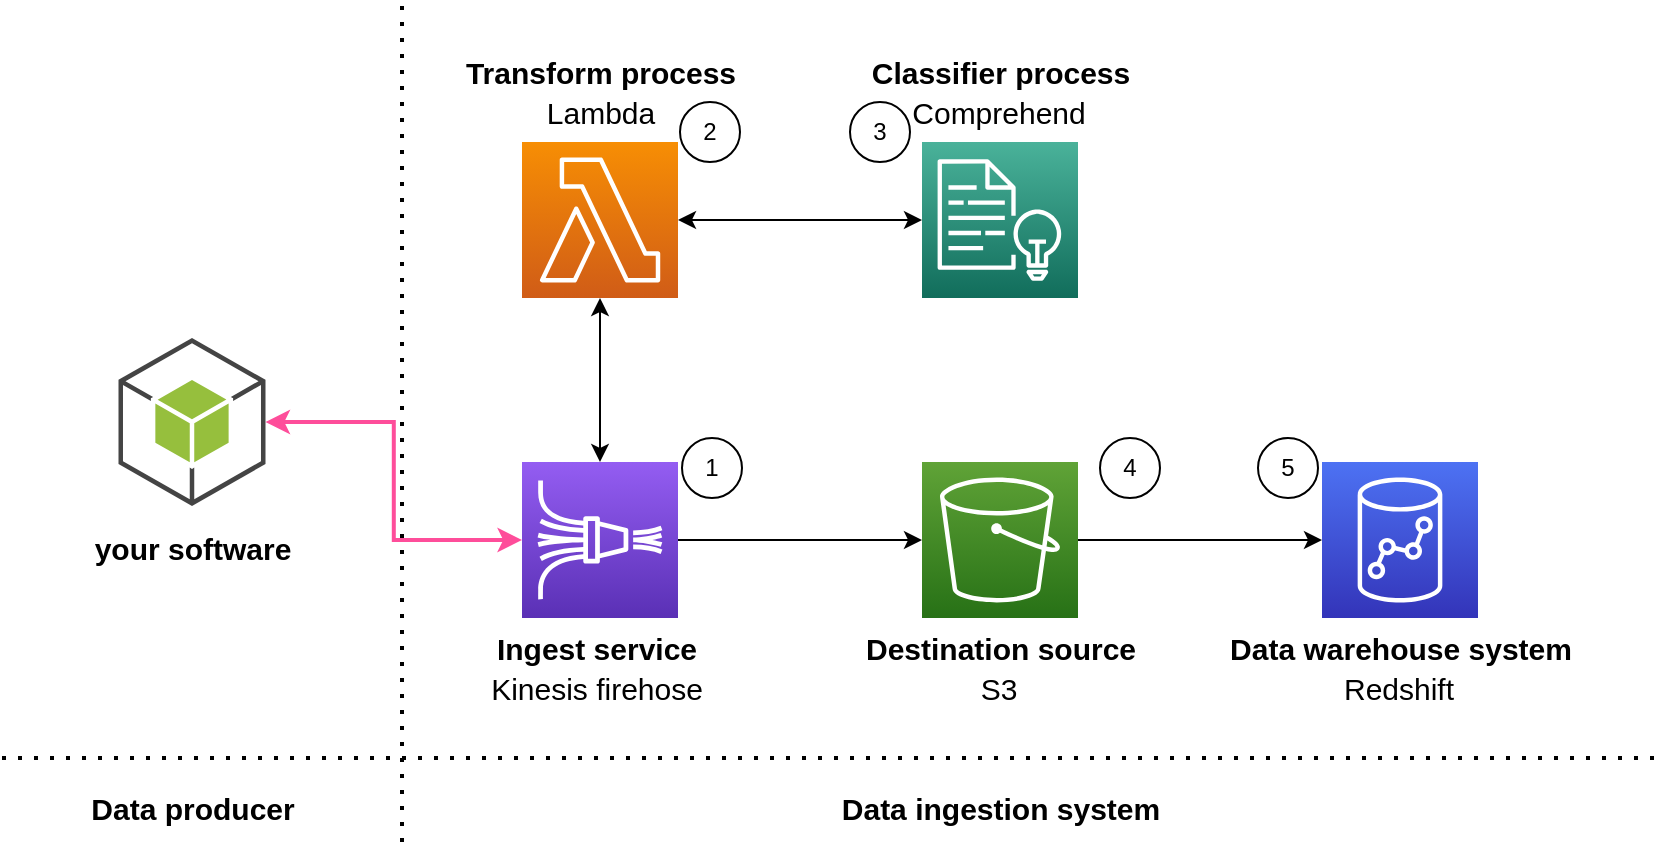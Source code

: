 <mxfile version="21.2.3" type="device">
  <diagram name="Página-1" id="lKf85ZOPfS_hmK7aLmTw">
    <mxGraphModel dx="880" dy="1621" grid="1" gridSize="10" guides="1" tooltips="1" connect="1" arrows="1" fold="1" page="1" pageScale="1" pageWidth="827" pageHeight="1169" math="0" shadow="0">
      <root>
        <mxCell id="0" />
        <mxCell id="1" parent="0" />
        <mxCell id="9FzsS78TiSVyDYdrgFTf-1" value="" style="sketch=0;points=[[0,0,0],[0.25,0,0],[0.5,0,0],[0.75,0,0],[1,0,0],[0,1,0],[0.25,1,0],[0.5,1,0],[0.75,1,0],[1,1,0],[0,0.25,0],[0,0.5,0],[0,0.75,0],[1,0.25,0],[1,0.5,0],[1,0.75,0]];outlineConnect=0;fontColor=#232F3E;gradientColor=#4D72F3;gradientDirection=north;fillColor=#3334B9;strokeColor=#ffffff;dashed=0;verticalLabelPosition=bottom;verticalAlign=top;align=center;html=1;fontSize=12;fontStyle=0;aspect=fixed;shape=mxgraph.aws4.resourceIcon;resIcon=mxgraph.aws4.redshift;" vertex="1" parent="1">
          <mxGeometry x="670" y="132" width="78" height="78" as="geometry" />
        </mxCell>
        <mxCell id="9FzsS78TiSVyDYdrgFTf-6" style="edgeStyle=orthogonalEdgeStyle;rounded=0;orthogonalLoop=1;jettySize=auto;html=1;startArrow=classic;startFill=1;" edge="1" parent="1" source="9FzsS78TiSVyDYdrgFTf-2" target="9FzsS78TiSVyDYdrgFTf-5">
          <mxGeometry relative="1" as="geometry" />
        </mxCell>
        <mxCell id="9FzsS78TiSVyDYdrgFTf-8" style="edgeStyle=orthogonalEdgeStyle;rounded=0;orthogonalLoop=1;jettySize=auto;html=1;" edge="1" parent="1" source="9FzsS78TiSVyDYdrgFTf-2" target="9FzsS78TiSVyDYdrgFTf-4">
          <mxGeometry relative="1" as="geometry" />
        </mxCell>
        <mxCell id="9FzsS78TiSVyDYdrgFTf-2" value="" style="sketch=0;points=[[0,0,0],[0.25,0,0],[0.5,0,0],[0.75,0,0],[1,0,0],[0,1,0],[0.25,1,0],[0.5,1,0],[0.75,1,0],[1,1,0],[0,0.25,0],[0,0.5,0],[0,0.75,0],[1,0.25,0],[1,0.5,0],[1,0.75,0]];outlineConnect=0;fontColor=#232F3E;gradientColor=#945DF2;gradientDirection=north;fillColor=#5A30B5;strokeColor=#ffffff;dashed=0;verticalLabelPosition=bottom;verticalAlign=top;align=center;html=1;fontSize=12;fontStyle=0;aspect=fixed;shape=mxgraph.aws4.resourceIcon;resIcon=mxgraph.aws4.kinesis_data_firehose;" vertex="1" parent="1">
          <mxGeometry x="270" y="132" width="78" height="78" as="geometry" />
        </mxCell>
        <mxCell id="9FzsS78TiSVyDYdrgFTf-3" value="" style="sketch=0;points=[[0,0,0],[0.25,0,0],[0.5,0,0],[0.75,0,0],[1,0,0],[0,1,0],[0.25,1,0],[0.5,1,0],[0.75,1,0],[1,1,0],[0,0.25,0],[0,0.5,0],[0,0.75,0],[1,0.25,0],[1,0.5,0],[1,0.75,0]];outlineConnect=0;fontColor=#232F3E;gradientColor=#4AB29A;gradientDirection=north;fillColor=#116D5B;strokeColor=#ffffff;dashed=0;verticalLabelPosition=bottom;verticalAlign=top;align=center;html=1;fontSize=12;fontStyle=0;aspect=fixed;shape=mxgraph.aws4.resourceIcon;resIcon=mxgraph.aws4.comprehend;" vertex="1" parent="1">
          <mxGeometry x="470" y="-28" width="78" height="78" as="geometry" />
        </mxCell>
        <mxCell id="9FzsS78TiSVyDYdrgFTf-9" style="edgeStyle=orthogonalEdgeStyle;rounded=0;orthogonalLoop=1;jettySize=auto;html=1;entryX=0;entryY=0.5;entryDx=0;entryDy=0;entryPerimeter=0;" edge="1" parent="1" source="9FzsS78TiSVyDYdrgFTf-4" target="9FzsS78TiSVyDYdrgFTf-1">
          <mxGeometry relative="1" as="geometry">
            <mxPoint x="590" y="171" as="targetPoint" />
          </mxGeometry>
        </mxCell>
        <mxCell id="9FzsS78TiSVyDYdrgFTf-4" value="" style="sketch=0;points=[[0,0,0],[0.25,0,0],[0.5,0,0],[0.75,0,0],[1,0,0],[0,1,0],[0.25,1,0],[0.5,1,0],[0.75,1,0],[1,1,0],[0,0.25,0],[0,0.5,0],[0,0.75,0],[1,0.25,0],[1,0.5,0],[1,0.75,0]];outlineConnect=0;fontColor=#232F3E;gradientColor=#60A337;gradientDirection=north;fillColor=#277116;strokeColor=#ffffff;dashed=0;verticalLabelPosition=bottom;verticalAlign=top;align=center;html=1;fontSize=12;fontStyle=0;aspect=fixed;shape=mxgraph.aws4.resourceIcon;resIcon=mxgraph.aws4.s3;" vertex="1" parent="1">
          <mxGeometry x="470" y="132" width="78" height="78" as="geometry" />
        </mxCell>
        <mxCell id="9FzsS78TiSVyDYdrgFTf-7" style="edgeStyle=orthogonalEdgeStyle;rounded=0;orthogonalLoop=1;jettySize=auto;html=1;startArrow=classic;startFill=1;" edge="1" parent="1" source="9FzsS78TiSVyDYdrgFTf-5" target="9FzsS78TiSVyDYdrgFTf-3">
          <mxGeometry relative="1" as="geometry" />
        </mxCell>
        <mxCell id="9FzsS78TiSVyDYdrgFTf-5" value="" style="sketch=0;points=[[0,0,0],[0.25,0,0],[0.5,0,0],[0.75,0,0],[1,0,0],[0,1,0],[0.25,1,0],[0.5,1,0],[0.75,1,0],[1,1,0],[0,0.25,0],[0,0.5,0],[0,0.75,0],[1,0.25,0],[1,0.5,0],[1,0.75,0]];outlineConnect=0;fontColor=#232F3E;gradientColor=#F78E04;gradientDirection=north;fillColor=#D05C17;strokeColor=#ffffff;dashed=0;verticalLabelPosition=bottom;verticalAlign=top;align=center;html=1;fontSize=12;fontStyle=0;aspect=fixed;shape=mxgraph.aws4.resourceIcon;resIcon=mxgraph.aws4.lambda;" vertex="1" parent="1">
          <mxGeometry x="270" y="-28" width="78" height="78" as="geometry" />
        </mxCell>
        <mxCell id="9FzsS78TiSVyDYdrgFTf-11" style="edgeStyle=orthogonalEdgeStyle;rounded=0;orthogonalLoop=1;jettySize=auto;html=1;entryX=0;entryY=0.5;entryDx=0;entryDy=0;entryPerimeter=0;startArrow=classic;startFill=1;strokeColor=#fe4d9a;strokeWidth=2;" edge="1" parent="1" source="9FzsS78TiSVyDYdrgFTf-10" target="9FzsS78TiSVyDYdrgFTf-2">
          <mxGeometry relative="1" as="geometry" />
        </mxCell>
        <mxCell id="9FzsS78TiSVyDYdrgFTf-10" value="" style="outlineConnect=0;dashed=0;verticalLabelPosition=bottom;verticalAlign=top;align=center;html=1;shape=mxgraph.aws3.android;fillColor=#96BF3D;gradientColor=none;" vertex="1" parent="1">
          <mxGeometry x="68.25" y="70" width="73.5" height="84" as="geometry" />
        </mxCell>
        <mxCell id="9FzsS78TiSVyDYdrgFTf-12" value="" style="endArrow=none;dashed=1;html=1;dashPattern=1 3;strokeWidth=2;rounded=0;" edge="1" parent="1">
          <mxGeometry width="50" height="50" relative="1" as="geometry">
            <mxPoint x="210" y="322" as="sourcePoint" />
            <mxPoint x="210" y="-98" as="targetPoint" />
          </mxGeometry>
        </mxCell>
        <mxCell id="9FzsS78TiSVyDYdrgFTf-13" value="" style="endArrow=none;dashed=1;html=1;dashPattern=1 3;strokeWidth=2;rounded=0;" edge="1" parent="1">
          <mxGeometry width="50" height="50" relative="1" as="geometry">
            <mxPoint x="10" y="280" as="sourcePoint" />
            <mxPoint x="842" y="280" as="targetPoint" />
          </mxGeometry>
        </mxCell>
        <mxCell id="9FzsS78TiSVyDYdrgFTf-14" value="&lt;b&gt;&lt;font style=&quot;font-size: 15px;&quot;&gt;Data producer&lt;/font&gt;&lt;/b&gt;" style="text;html=1;align=center;verticalAlign=middle;resizable=0;points=[];autosize=1;strokeColor=none;fillColor=none;" vertex="1" parent="1">
          <mxGeometry x="40" y="290" width="130" height="30" as="geometry" />
        </mxCell>
        <mxCell id="9FzsS78TiSVyDYdrgFTf-15" value="&lt;b&gt;&lt;font style=&quot;font-size: 15px;&quot;&gt;Data ingestion system&lt;/font&gt;&lt;/b&gt;" style="text;html=1;align=center;verticalAlign=middle;resizable=0;points=[];autosize=1;strokeColor=none;fillColor=none;" vertex="1" parent="1">
          <mxGeometry x="419" y="290" width="180" height="30" as="geometry" />
        </mxCell>
        <mxCell id="9FzsS78TiSVyDYdrgFTf-16" value="&lt;b&gt;&lt;font style=&quot;font-size: 15px;&quot;&gt;your software&lt;/font&gt;&lt;/b&gt;" style="text;html=1;align=center;verticalAlign=middle;resizable=0;points=[];autosize=1;strokeColor=none;fillColor=none;" vertex="1" parent="1">
          <mxGeometry x="45" y="160" width="120" height="30" as="geometry" />
        </mxCell>
        <mxCell id="9FzsS78TiSVyDYdrgFTf-17" value="&lt;b&gt;&lt;font style=&quot;font-size: 15px;&quot;&gt;Transform process&lt;/font&gt;&lt;/b&gt;" style="text;html=1;align=center;verticalAlign=middle;resizable=0;points=[];autosize=1;strokeColor=none;fillColor=none;" vertex="1" parent="1">
          <mxGeometry x="229" y="-78" width="160" height="30" as="geometry" />
        </mxCell>
        <mxCell id="9FzsS78TiSVyDYdrgFTf-18" value="&lt;b&gt;&lt;font style=&quot;font-size: 15px;&quot;&gt;Classifier process&lt;/font&gt;&lt;/b&gt;" style="text;html=1;align=center;verticalAlign=middle;resizable=0;points=[];autosize=1;strokeColor=none;fillColor=none;" vertex="1" parent="1">
          <mxGeometry x="434" y="-78" width="150" height="30" as="geometry" />
        </mxCell>
        <mxCell id="9FzsS78TiSVyDYdrgFTf-19" value="&lt;font style=&quot;font-size: 15px;&quot;&gt;Lambda&lt;/font&gt;" style="text;html=1;align=center;verticalAlign=middle;resizable=0;points=[];autosize=1;strokeColor=none;fillColor=none;fontSize=15;" vertex="1" parent="1">
          <mxGeometry x="269" y="-58" width="80" height="30" as="geometry" />
        </mxCell>
        <mxCell id="9FzsS78TiSVyDYdrgFTf-20" value="&lt;font style=&quot;font-size: 15px;&quot;&gt;Comprehend&lt;/font&gt;" style="text;html=1;align=center;verticalAlign=middle;resizable=0;points=[];autosize=1;strokeColor=none;fillColor=none;fontSize=15;" vertex="1" parent="1">
          <mxGeometry x="453" y="-58" width="110" height="30" as="geometry" />
        </mxCell>
        <mxCell id="9FzsS78TiSVyDYdrgFTf-21" value="&lt;b&gt;&lt;font style=&quot;font-size: 15px;&quot;&gt;Ingest service&lt;/font&gt;&lt;/b&gt;" style="text;html=1;align=center;verticalAlign=middle;resizable=0;points=[];autosize=1;strokeColor=none;fillColor=none;" vertex="1" parent="1">
          <mxGeometry x="247" y="210" width="120" height="30" as="geometry" />
        </mxCell>
        <mxCell id="9FzsS78TiSVyDYdrgFTf-22" value="&lt;font style=&quot;font-size: 15px;&quot;&gt;Kinesis firehose&lt;/font&gt;" style="text;html=1;align=center;verticalAlign=middle;resizable=0;points=[];autosize=1;strokeColor=none;fillColor=none;fontSize=15;" vertex="1" parent="1">
          <mxGeometry x="242" y="230" width="130" height="30" as="geometry" />
        </mxCell>
        <mxCell id="9FzsS78TiSVyDYdrgFTf-23" value="&lt;b&gt;&lt;font style=&quot;font-size: 15px;&quot;&gt;Destination source&lt;/font&gt;&lt;/b&gt;" style="text;html=1;align=center;verticalAlign=middle;resizable=0;points=[];autosize=1;strokeColor=none;fillColor=none;" vertex="1" parent="1">
          <mxGeometry x="429" y="210" width="160" height="30" as="geometry" />
        </mxCell>
        <mxCell id="9FzsS78TiSVyDYdrgFTf-24" value="&lt;font style=&quot;font-size: 15px;&quot;&gt;S3&lt;/font&gt;" style="text;html=1;align=center;verticalAlign=middle;resizable=0;points=[];autosize=1;strokeColor=none;fillColor=none;fontSize=15;" vertex="1" parent="1">
          <mxGeometry x="488" y="230" width="40" height="30" as="geometry" />
        </mxCell>
        <mxCell id="9FzsS78TiSVyDYdrgFTf-25" value="&lt;b&gt;&lt;font style=&quot;font-size: 15px;&quot;&gt;Data warehouse system&lt;/font&gt;&lt;/b&gt;" style="text;html=1;align=center;verticalAlign=middle;resizable=0;points=[];autosize=1;strokeColor=none;fillColor=none;" vertex="1" parent="1">
          <mxGeometry x="614" y="210" width="190" height="30" as="geometry" />
        </mxCell>
        <mxCell id="9FzsS78TiSVyDYdrgFTf-26" value="&lt;font style=&quot;font-size: 15px;&quot;&gt;Redshift&lt;/font&gt;" style="text;html=1;align=center;verticalAlign=middle;resizable=0;points=[];autosize=1;strokeColor=none;fillColor=none;fontSize=15;" vertex="1" parent="1">
          <mxGeometry x="668" y="230" width="80" height="30" as="geometry" />
        </mxCell>
        <mxCell id="9FzsS78TiSVyDYdrgFTf-27" value="1" style="ellipse;whiteSpace=wrap;html=1;aspect=fixed;" vertex="1" parent="1">
          <mxGeometry x="350" y="120" width="30" height="30" as="geometry" />
        </mxCell>
        <mxCell id="9FzsS78TiSVyDYdrgFTf-28" value="2" style="ellipse;whiteSpace=wrap;html=1;aspect=fixed;" vertex="1" parent="1">
          <mxGeometry x="349" y="-48" width="30" height="30" as="geometry" />
        </mxCell>
        <mxCell id="9FzsS78TiSVyDYdrgFTf-29" value="3" style="ellipse;whiteSpace=wrap;html=1;aspect=fixed;" vertex="1" parent="1">
          <mxGeometry x="434" y="-48" width="30" height="30" as="geometry" />
        </mxCell>
        <mxCell id="9FzsS78TiSVyDYdrgFTf-30" value="4" style="ellipse;whiteSpace=wrap;html=1;aspect=fixed;" vertex="1" parent="1">
          <mxGeometry x="559" y="120" width="30" height="30" as="geometry" />
        </mxCell>
        <mxCell id="9FzsS78TiSVyDYdrgFTf-31" value="5" style="ellipse;whiteSpace=wrap;html=1;aspect=fixed;" vertex="1" parent="1">
          <mxGeometry x="638" y="120" width="30" height="30" as="geometry" />
        </mxCell>
      </root>
    </mxGraphModel>
  </diagram>
</mxfile>
